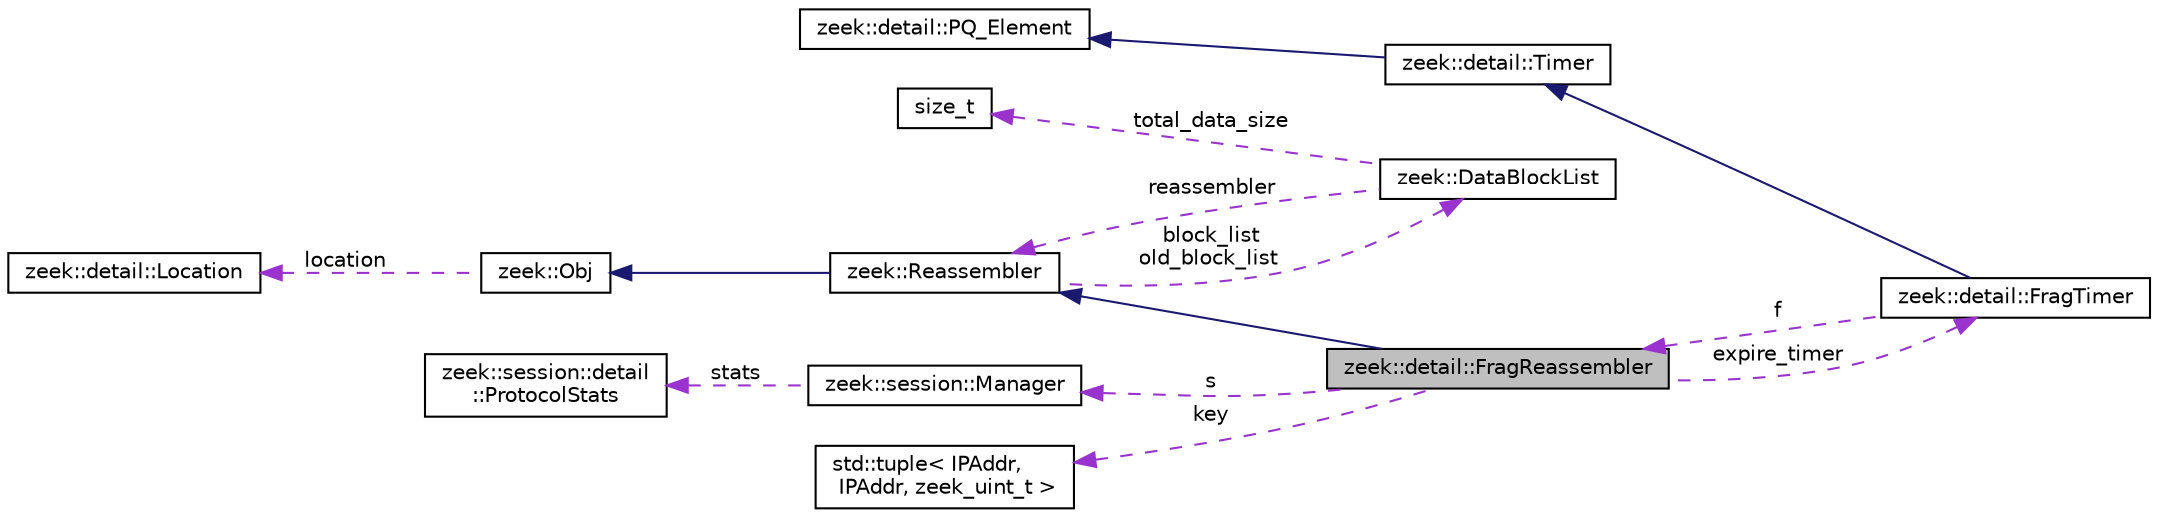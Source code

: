 digraph "zeek::detail::FragReassembler"
{
 // LATEX_PDF_SIZE
  edge [fontname="Helvetica",fontsize="10",labelfontname="Helvetica",labelfontsize="10"];
  node [fontname="Helvetica",fontsize="10",shape=record];
  rankdir="LR";
  Node1 [label="zeek::detail::FragReassembler",height=0.2,width=0.4,color="black", fillcolor="grey75", style="filled", fontcolor="black",tooltip=" "];
  Node2 -> Node1 [dir="back",color="midnightblue",fontsize="10",style="solid",fontname="Helvetica"];
  Node2 [label="zeek::Reassembler",height=0.2,width=0.4,color="black", fillcolor="white", style="filled",URL="$d2/dd1/classzeek_1_1Reassembler.html",tooltip=" "];
  Node3 -> Node2 [dir="back",color="midnightblue",fontsize="10",style="solid",fontname="Helvetica"];
  Node3 [label="zeek::Obj",height=0.2,width=0.4,color="black", fillcolor="white", style="filled",URL="$dd/df1/classzeek_1_1Obj.html",tooltip=" "];
  Node4 -> Node3 [dir="back",color="darkorchid3",fontsize="10",style="dashed",label=" location" ,fontname="Helvetica"];
  Node4 [label="zeek::detail::Location",height=0.2,width=0.4,color="black", fillcolor="white", style="filled",URL="$d5/d1d/classzeek_1_1detail_1_1Location.html",tooltip=" "];
  Node5 -> Node2 [dir="back",color="darkorchid3",fontsize="10",style="dashed",label=" block_list\nold_block_list" ,fontname="Helvetica"];
  Node5 [label="zeek::DataBlockList",height=0.2,width=0.4,color="black", fillcolor="white", style="filled",URL="$d5/d95/classzeek_1_1DataBlockList.html",tooltip=" "];
  Node2 -> Node5 [dir="back",color="darkorchid3",fontsize="10",style="dashed",label=" reassembler" ,fontname="Helvetica"];
  Node6 -> Node5 [dir="back",color="darkorchid3",fontsize="10",style="dashed",label=" total_data_size" ,fontname="Helvetica"];
  Node6 [label="size_t",height=0.2,width=0.4,color="black", fillcolor="white", style="filled",tooltip=" "];
  Node7 -> Node1 [dir="back",color="darkorchid3",fontsize="10",style="dashed",label=" s" ,fontname="Helvetica"];
  Node7 [label="zeek::session::Manager",height=0.2,width=0.4,color="black", fillcolor="white", style="filled",URL="$d3/d55/classzeek_1_1session_1_1Manager.html",tooltip=" "];
  Node8 -> Node7 [dir="back",color="darkorchid3",fontsize="10",style="dashed",label=" stats" ,fontname="Helvetica"];
  Node8 [label="zeek::session::detail\l::ProtocolStats",height=0.2,width=0.4,color="black", fillcolor="white", style="filled",URL="$d1/de8/classzeek_1_1session_1_1detail_1_1ProtocolStats.html",tooltip=" "];
  Node9 -> Node1 [dir="back",color="darkorchid3",fontsize="10",style="dashed",label=" key" ,fontname="Helvetica"];
  Node9 [label="std::tuple\< IPAddr,\l IPAddr, zeek_uint_t \>",height=0.2,width=0.4,color="black", fillcolor="white", style="filled",URL="$d8/dcc/namespacestd.html#d8/dcc/namespacestd",tooltip=" "];
  Node10 -> Node1 [dir="back",color="darkorchid3",fontsize="10",style="dashed",label=" expire_timer" ,fontname="Helvetica"];
  Node10 [label="zeek::detail::FragTimer",height=0.2,width=0.4,color="black", fillcolor="white", style="filled",URL="$d9/d01/classzeek_1_1detail_1_1FragTimer.html",tooltip=" "];
  Node11 -> Node10 [dir="back",color="midnightblue",fontsize="10",style="solid",fontname="Helvetica"];
  Node11 [label="zeek::detail::Timer",height=0.2,width=0.4,color="black", fillcolor="white", style="filled",URL="$d1/da2/classzeek_1_1detail_1_1Timer.html",tooltip=" "];
  Node12 -> Node11 [dir="back",color="midnightblue",fontsize="10",style="solid",fontname="Helvetica"];
  Node12 [label="zeek::detail::PQ_Element",height=0.2,width=0.4,color="black", fillcolor="white", style="filled",URL="$df/d3d/classzeek_1_1detail_1_1PQ__Element.html",tooltip=" "];
  Node1 -> Node10 [dir="back",color="darkorchid3",fontsize="10",style="dashed",label=" f" ,fontname="Helvetica"];
}

